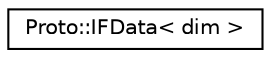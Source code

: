 digraph "Graphical Class Hierarchy"
{
  edge [fontname="Helvetica",fontsize="10",labelfontname="Helvetica",labelfontsize="10"];
  node [fontname="Helvetica",fontsize="10",shape=record];
  rankdir="LR";
  Node0 [label="Proto::IFData\< dim \>",height=0.2,width=0.4,color="black", fillcolor="white", style="filled",URL="$classProto_1_1IFData.html"];
}
